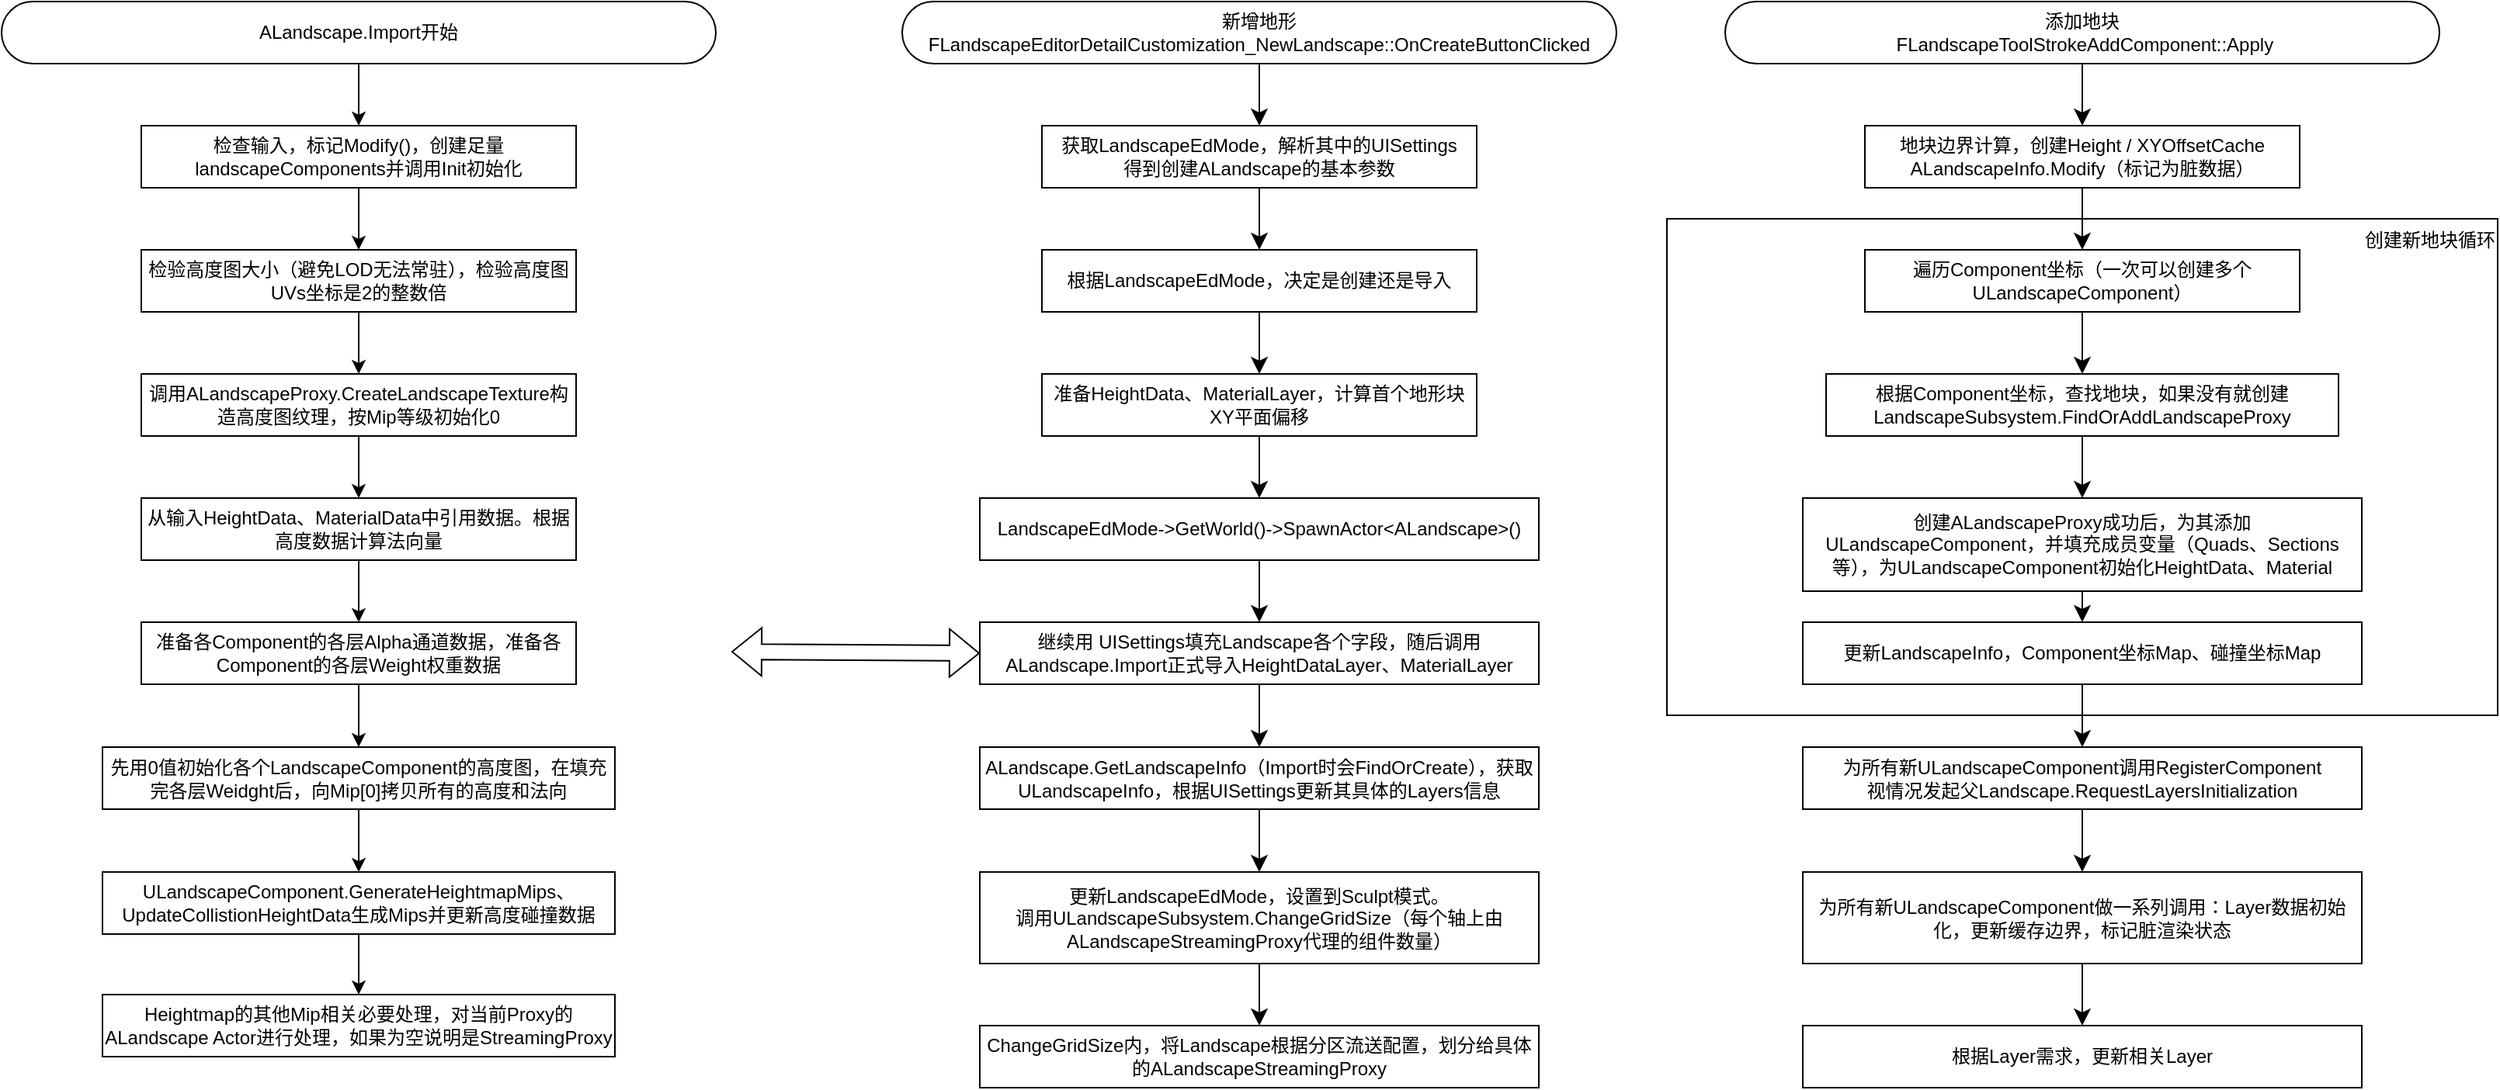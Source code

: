 <mxfile version="15.3.5" type="device"><diagram id="cqh3p-aGzgF9YZPd7T_c" name="第 1 页"><mxGraphModel dx="1596" dy="2154" grid="1" gridSize="10" guides="1" tooltips="1" connect="1" arrows="1" fold="1" page="1" pageScale="1" pageWidth="827" pageHeight="1169" math="0" shadow="0"><root><mxCell id="0"/><mxCell id="1" parent="0"/><mxCell id="Fi4fvdAmUHfG9d5E_g_T-43" value="创建新地块循环" style="rounded=0;whiteSpace=wrap;html=1;hachureGap=4;pointerEvents=0;verticalAlign=top;align=right;" parent="1" vertex="1"><mxGeometry x="612.5" y="220" width="535" height="320" as="geometry"/></mxCell><mxCell id="Fi4fvdAmUHfG9d5E_g_T-4" style="edgeStyle=none;curved=1;rounded=0;orthogonalLoop=1;jettySize=auto;html=1;exitX=0.5;exitY=1;exitDx=0;exitDy=0;endArrow=classic;startSize=8;endSize=8;sourcePerimeterSpacing=8;targetPerimeterSpacing=8;endFill=1;entryX=0.5;entryY=0;entryDx=0;entryDy=0;" parent="1" source="Fi4fvdAmUHfG9d5E_g_T-2" target="Fi4fvdAmUHfG9d5E_g_T-5" edge="1"><mxGeometry relative="1" as="geometry"><mxPoint x="350" y="180" as="targetPoint"/></mxGeometry></mxCell><mxCell id="Fi4fvdAmUHfG9d5E_g_T-2" value="新增地形 FLandscapeEditorDetailCustomization_NewLandscape::OnCreateButtonClicked" style="rounded=1;whiteSpace=wrap;html=1;hachureGap=4;pointerEvents=0;arcSize=50;" parent="1" vertex="1"><mxGeometry x="120" y="80" width="460" height="40" as="geometry"/></mxCell><mxCell id="Fi4fvdAmUHfG9d5E_g_T-6" style="edgeStyle=none;curved=1;rounded=0;orthogonalLoop=1;jettySize=auto;html=1;exitX=0.5;exitY=1;exitDx=0;exitDy=0;endArrow=classic;endFill=1;startSize=8;endSize=8;sourcePerimeterSpacing=8;targetPerimeterSpacing=6;entryX=0.5;entryY=0;entryDx=0;entryDy=0;" parent="1" source="Fi4fvdAmUHfG9d5E_g_T-5" target="Fi4fvdAmUHfG9d5E_g_T-7" edge="1"><mxGeometry relative="1" as="geometry"><mxPoint x="350" y="300" as="targetPoint"/></mxGeometry></mxCell><mxCell id="Fi4fvdAmUHfG9d5E_g_T-5" value="获取LandscapeEdMode，解析其中的UISettings&lt;br&gt;得到创建ALandscape的基本参数" style="rounded=0;whiteSpace=wrap;html=1;hachureGap=4;pointerEvents=0;" parent="1" vertex="1"><mxGeometry x="210" y="160" width="280" height="40" as="geometry"/></mxCell><mxCell id="Fi4fvdAmUHfG9d5E_g_T-9" style="edgeStyle=none;curved=1;rounded=0;orthogonalLoop=1;jettySize=auto;html=1;exitX=0.5;exitY=1;exitDx=0;exitDy=0;endArrow=classic;endFill=1;startSize=8;endSize=8;sourcePerimeterSpacing=8;targetPerimeterSpacing=6;entryX=0.5;entryY=0;entryDx=0;entryDy=0;" parent="1" source="Fi4fvdAmUHfG9d5E_g_T-7" target="Fi4fvdAmUHfG9d5E_g_T-10" edge="1"><mxGeometry relative="1" as="geometry"><mxPoint x="350" y="410" as="targetPoint"/></mxGeometry></mxCell><mxCell id="Fi4fvdAmUHfG9d5E_g_T-7" value="根据LandscapeEdMode，决定是创建还是导入" style="rounded=0;whiteSpace=wrap;html=1;hachureGap=4;pointerEvents=0;" parent="1" vertex="1"><mxGeometry x="210" y="240" width="280" height="40" as="geometry"/></mxCell><mxCell id="Fi4fvdAmUHfG9d5E_g_T-11" style="edgeStyle=none;curved=1;rounded=0;orthogonalLoop=1;jettySize=auto;html=1;exitX=0.5;exitY=1;exitDx=0;exitDy=0;endArrow=classic;endFill=1;startSize=8;endSize=8;sourcePerimeterSpacing=8;targetPerimeterSpacing=6;entryX=0.5;entryY=0;entryDx=0;entryDy=0;" parent="1" source="Fi4fvdAmUHfG9d5E_g_T-10" target="Fi4fvdAmUHfG9d5E_g_T-12" edge="1"><mxGeometry relative="1" as="geometry"><mxPoint x="350" y="400" as="targetPoint"/></mxGeometry></mxCell><mxCell id="Fi4fvdAmUHfG9d5E_g_T-10" value="准备HeightData、MaterialLayer，计算首个地形块XY平面偏移" style="rounded=0;whiteSpace=wrap;html=1;hachureGap=4;pointerEvents=0;" parent="1" vertex="1"><mxGeometry x="210" y="320" width="280" height="40" as="geometry"/></mxCell><mxCell id="Fi4fvdAmUHfG9d5E_g_T-13" style="edgeStyle=none;curved=1;rounded=0;orthogonalLoop=1;jettySize=auto;html=1;exitX=0.5;exitY=1;exitDx=0;exitDy=0;endArrow=classic;endFill=1;startSize=8;endSize=8;sourcePerimeterSpacing=8;targetPerimeterSpacing=6;entryX=0.5;entryY=0;entryDx=0;entryDy=0;" parent="1" source="Fi4fvdAmUHfG9d5E_g_T-12" target="Fi4fvdAmUHfG9d5E_g_T-14" edge="1"><mxGeometry relative="1" as="geometry"><mxPoint x="350" y="480" as="targetPoint"/></mxGeometry></mxCell><mxCell id="Fi4fvdAmUHfG9d5E_g_T-12" value="LandscapeEdMode-&amp;gt;GetWorld()-&amp;gt;SpawnActor&amp;lt;ALandscape&amp;gt;()" style="rounded=0;whiteSpace=wrap;html=1;hachureGap=4;pointerEvents=0;" parent="1" vertex="1"><mxGeometry x="170" y="400" width="360" height="40" as="geometry"/></mxCell><mxCell id="Fi4fvdAmUHfG9d5E_g_T-15" style="edgeStyle=none;curved=1;rounded=0;orthogonalLoop=1;jettySize=auto;html=1;exitX=0.5;exitY=1;exitDx=0;exitDy=0;endArrow=classic;endFill=1;startSize=8;endSize=8;sourcePerimeterSpacing=8;targetPerimeterSpacing=6;entryX=0.5;entryY=0;entryDx=0;entryDy=0;" parent="1" source="Fi4fvdAmUHfG9d5E_g_T-14" target="Fi4fvdAmUHfG9d5E_g_T-16" edge="1"><mxGeometry relative="1" as="geometry"><mxPoint x="350" y="560" as="targetPoint"/></mxGeometry></mxCell><mxCell id="g24H5U7QorZ3IvWtZcpn-2" style="edgeStyle=none;curved=1;rounded=0;orthogonalLoop=1;jettySize=auto;html=1;exitX=0;exitY=0.5;exitDx=0;exitDy=0;endArrow=open;sourcePerimeterSpacing=8;targetPerimeterSpacing=8;shape=flexArrow;startArrow=block;" edge="1" parent="1" source="Fi4fvdAmUHfG9d5E_g_T-14"><mxGeometry relative="1" as="geometry"><mxPoint x="10" y="499" as="targetPoint"/></mxGeometry></mxCell><mxCell id="Fi4fvdAmUHfG9d5E_g_T-14" value="继续用 UISettings填充Landscape各个字段，随后调用ALandscape.Import正式导入HeightDataLayer、MaterialLayer" style="rounded=0;whiteSpace=wrap;html=1;hachureGap=4;pointerEvents=0;" parent="1" vertex="1"><mxGeometry x="170" y="480" width="360" height="40" as="geometry"/></mxCell><mxCell id="Fi4fvdAmUHfG9d5E_g_T-16" value="ALandscape.GetLandscapeInfo（Import时会FindOrCreate），获取ULandscapeInfo，根据UISettings更新其具体的Layers信息" style="rounded=0;whiteSpace=wrap;html=1;hachureGap=4;pointerEvents=0;" parent="1" vertex="1"><mxGeometry x="170" y="560.5" width="360" height="40" as="geometry"/></mxCell><mxCell id="Fi4fvdAmUHfG9d5E_g_T-17" style="edgeStyle=none;curved=1;rounded=0;orthogonalLoop=1;jettySize=auto;html=1;endArrow=classic;endFill=1;startSize=8;endSize=8;sourcePerimeterSpacing=8;targetPerimeterSpacing=6;entryX=0.5;entryY=0;entryDx=0;entryDy=0;exitX=0.5;exitY=1;exitDx=0;exitDy=0;" parent="1" source="Fi4fvdAmUHfG9d5E_g_T-16" target="Fi4fvdAmUHfG9d5E_g_T-18" edge="1"><mxGeometry relative="1" as="geometry"><mxPoint x="350" y="640.5" as="targetPoint"/><mxPoint x="350" y="600.5" as="sourcePoint"/></mxGeometry></mxCell><mxCell id="Fi4fvdAmUHfG9d5E_g_T-24" style="edgeStyle=none;curved=1;rounded=0;orthogonalLoop=1;jettySize=auto;html=1;exitX=0.5;exitY=1;exitDx=0;exitDy=0;entryX=0.5;entryY=0;entryDx=0;entryDy=0;endArrow=classic;endFill=1;startSize=8;endSize=8;sourcePerimeterSpacing=8;targetPerimeterSpacing=6;" parent="1" source="Fi4fvdAmUHfG9d5E_g_T-18" target="Fi4fvdAmUHfG9d5E_g_T-22" edge="1"><mxGeometry relative="1" as="geometry"/></mxCell><mxCell id="Fi4fvdAmUHfG9d5E_g_T-18" value="更新LandscapeEdMode，设置到Sculpt模式。&lt;br&gt;调用ULandscapeSubsystem.ChangeGridSize（每个轴上由ALandscapeStreamingProxy代理的组件数量）" style="rounded=0;whiteSpace=wrap;html=1;hachureGap=4;pointerEvents=0;" parent="1" vertex="1"><mxGeometry x="170" y="641" width="360" height="59" as="geometry"/></mxCell><mxCell id="Fi4fvdAmUHfG9d5E_g_T-22" value="ChangeGridSize内，将Landscape根据分区流送配置，划分给具体的ALandscapeStreamingProxy" style="rounded=0;whiteSpace=wrap;html=1;hachureGap=4;pointerEvents=0;" parent="1" vertex="1"><mxGeometry x="170" y="740" width="360" height="40" as="geometry"/></mxCell><mxCell id="Fi4fvdAmUHfG9d5E_g_T-25" style="edgeStyle=none;curved=1;rounded=0;orthogonalLoop=1;jettySize=auto;html=1;exitX=0.5;exitY=1;exitDx=0;exitDy=0;endArrow=classic;startSize=8;endSize=8;sourcePerimeterSpacing=8;targetPerimeterSpacing=8;endFill=1;entryX=0.5;entryY=0;entryDx=0;entryDy=0;" parent="1" source="Fi4fvdAmUHfG9d5E_g_T-26" target="Fi4fvdAmUHfG9d5E_g_T-28" edge="1"><mxGeometry relative="1" as="geometry"><mxPoint x="880" y="180" as="targetPoint"/></mxGeometry></mxCell><mxCell id="Fi4fvdAmUHfG9d5E_g_T-26" value="添加地块&lt;br&gt;&amp;nbsp;FLandscapeToolStrokeAddComponent::Apply" style="rounded=1;whiteSpace=wrap;html=1;hachureGap=4;pointerEvents=0;arcSize=50;" parent="1" vertex="1"><mxGeometry x="650" y="80" width="460" height="40" as="geometry"/></mxCell><mxCell id="Fi4fvdAmUHfG9d5E_g_T-27" style="edgeStyle=none;curved=1;rounded=0;orthogonalLoop=1;jettySize=auto;html=1;exitX=0.5;exitY=1;exitDx=0;exitDy=0;endArrow=classic;endFill=1;startSize=8;endSize=8;sourcePerimeterSpacing=8;targetPerimeterSpacing=6;entryX=0.5;entryY=0;entryDx=0;entryDy=0;" parent="1" source="Fi4fvdAmUHfG9d5E_g_T-28" target="Fi4fvdAmUHfG9d5E_g_T-30" edge="1"><mxGeometry relative="1" as="geometry"><mxPoint x="880" y="300" as="targetPoint"/></mxGeometry></mxCell><mxCell id="Fi4fvdAmUHfG9d5E_g_T-28" value="地块边界计算，创建Height / XYOffsetCache&lt;br&gt;ALandscapeInfo.Modify（标记为脏数据）" style="rounded=0;whiteSpace=wrap;html=1;hachureGap=4;pointerEvents=0;" parent="1" vertex="1"><mxGeometry x="740" y="160" width="280" height="40" as="geometry"/></mxCell><mxCell id="Fi4fvdAmUHfG9d5E_g_T-29" style="edgeStyle=none;curved=1;rounded=0;orthogonalLoop=1;jettySize=auto;html=1;exitX=0.5;exitY=1;exitDx=0;exitDy=0;endArrow=classic;endFill=1;startSize=8;endSize=8;sourcePerimeterSpacing=8;targetPerimeterSpacing=6;entryX=0.5;entryY=0;entryDx=0;entryDy=0;" parent="1" source="Fi4fvdAmUHfG9d5E_g_T-30" target="Fi4fvdAmUHfG9d5E_g_T-32" edge="1"><mxGeometry relative="1" as="geometry"><mxPoint x="880" y="410" as="targetPoint"/></mxGeometry></mxCell><mxCell id="Fi4fvdAmUHfG9d5E_g_T-30" value="遍历Component坐标（一次可以创建多个ULandscapeComponent）" style="rounded=0;whiteSpace=wrap;html=1;hachureGap=4;pointerEvents=0;" parent="1" vertex="1"><mxGeometry x="740" y="240" width="280" height="40" as="geometry"/></mxCell><mxCell id="Fi4fvdAmUHfG9d5E_g_T-31" style="edgeStyle=none;curved=1;rounded=0;orthogonalLoop=1;jettySize=auto;html=1;exitX=0.5;exitY=1;exitDx=0;exitDy=0;endArrow=classic;endFill=1;startSize=8;endSize=8;sourcePerimeterSpacing=8;targetPerimeterSpacing=6;entryX=0.5;entryY=0;entryDx=0;entryDy=0;" parent="1" source="Fi4fvdAmUHfG9d5E_g_T-32" target="Fi4fvdAmUHfG9d5E_g_T-34" edge="1"><mxGeometry relative="1" as="geometry"><mxPoint x="880" y="400" as="targetPoint"/></mxGeometry></mxCell><mxCell id="Fi4fvdAmUHfG9d5E_g_T-32" value="根据Component坐标，查找地块，如果没有就创建&lt;br&gt;LandscapeSubsystem.FindOrAddLandscapeProxy" style="rounded=0;whiteSpace=wrap;html=1;hachureGap=4;pointerEvents=0;" parent="1" vertex="1"><mxGeometry x="715" y="320" width="330" height="40" as="geometry"/></mxCell><mxCell id="Fi4fvdAmUHfG9d5E_g_T-33" style="edgeStyle=none;curved=1;rounded=0;orthogonalLoop=1;jettySize=auto;html=1;exitX=0.5;exitY=1;exitDx=0;exitDy=0;endArrow=classic;endFill=1;startSize=8;endSize=8;sourcePerimeterSpacing=8;targetPerimeterSpacing=6;entryX=0.5;entryY=0;entryDx=0;entryDy=0;" parent="1" source="Fi4fvdAmUHfG9d5E_g_T-34" target="Fi4fvdAmUHfG9d5E_g_T-36" edge="1"><mxGeometry relative="1" as="geometry"><mxPoint x="880" y="480" as="targetPoint"/></mxGeometry></mxCell><mxCell id="Fi4fvdAmUHfG9d5E_g_T-34" value="创建ALandscapeProxy成功后，为其添加ULandscapeComponent，并填充成员变量（Quads、Sections等），为ULandscapeComponent初始化HeightData、Material" style="rounded=0;whiteSpace=wrap;html=1;hachureGap=4;pointerEvents=0;" parent="1" vertex="1"><mxGeometry x="700" y="400" width="360" height="60" as="geometry"/></mxCell><mxCell id="Fi4fvdAmUHfG9d5E_g_T-35" style="edgeStyle=none;curved=1;rounded=0;orthogonalLoop=1;jettySize=auto;html=1;exitX=0.5;exitY=1;exitDx=0;exitDy=0;endArrow=classic;endFill=1;startSize=8;endSize=8;sourcePerimeterSpacing=8;targetPerimeterSpacing=6;entryX=0.5;entryY=0;entryDx=0;entryDy=0;" parent="1" source="Fi4fvdAmUHfG9d5E_g_T-36" target="Fi4fvdAmUHfG9d5E_g_T-37" edge="1"><mxGeometry relative="1" as="geometry"><mxPoint x="880" y="560" as="targetPoint"/></mxGeometry></mxCell><mxCell id="Fi4fvdAmUHfG9d5E_g_T-36" value="更新LandscapeInfo，Component坐标Map、碰撞坐标Map" style="rounded=0;whiteSpace=wrap;html=1;hachureGap=4;pointerEvents=0;" parent="1" vertex="1"><mxGeometry x="700" y="480" width="360" height="40" as="geometry"/></mxCell><mxCell id="Fi4fvdAmUHfG9d5E_g_T-37" value="为所有新ULandscapeComponent调用RegisterComponent&lt;br&gt;视情况发起父Landscape.RequestLayersInitialization" style="rounded=0;whiteSpace=wrap;html=1;hachureGap=4;pointerEvents=0;" parent="1" vertex="1"><mxGeometry x="700" y="560.5" width="360" height="40" as="geometry"/></mxCell><mxCell id="Fi4fvdAmUHfG9d5E_g_T-38" style="edgeStyle=none;curved=1;rounded=0;orthogonalLoop=1;jettySize=auto;html=1;endArrow=classic;endFill=1;startSize=8;endSize=8;sourcePerimeterSpacing=8;targetPerimeterSpacing=6;entryX=0.5;entryY=0;entryDx=0;entryDy=0;exitX=0.5;exitY=1;exitDx=0;exitDy=0;" parent="1" source="Fi4fvdAmUHfG9d5E_g_T-37" target="Fi4fvdAmUHfG9d5E_g_T-40" edge="1"><mxGeometry relative="1" as="geometry"><mxPoint x="880" y="640.5" as="targetPoint"/><mxPoint x="880" y="600.5" as="sourcePoint"/></mxGeometry></mxCell><mxCell id="Fi4fvdAmUHfG9d5E_g_T-39" style="edgeStyle=none;curved=1;rounded=0;orthogonalLoop=1;jettySize=auto;html=1;exitX=0.5;exitY=1;exitDx=0;exitDy=0;entryX=0.5;entryY=0;entryDx=0;entryDy=0;endArrow=classic;endFill=1;startSize=8;endSize=8;sourcePerimeterSpacing=8;targetPerimeterSpacing=6;" parent="1" source="Fi4fvdAmUHfG9d5E_g_T-40" target="Fi4fvdAmUHfG9d5E_g_T-41" edge="1"><mxGeometry relative="1" as="geometry"/></mxCell><mxCell id="Fi4fvdAmUHfG9d5E_g_T-40" value="为所有新ULandscapeComponent做一系列调用：Layer数据初始化，更新缓存边界，标记脏渲染状态" style="rounded=0;whiteSpace=wrap;html=1;hachureGap=4;pointerEvents=0;" parent="1" vertex="1"><mxGeometry x="700" y="641" width="360" height="59" as="geometry"/></mxCell><mxCell id="Fi4fvdAmUHfG9d5E_g_T-41" value="根据Layer需求，更新相关Layer" style="rounded=0;whiteSpace=wrap;html=1;hachureGap=4;pointerEvents=0;" parent="1" vertex="1"><mxGeometry x="700" y="740" width="360" height="40" as="geometry"/></mxCell><mxCell id="g24H5U7QorZ3IvWtZcpn-9" style="edgeStyle=none;curved=1;rounded=0;orthogonalLoop=1;jettySize=auto;html=1;exitX=0.5;exitY=1;exitDx=0;exitDy=0;startArrow=none;startFill=0;endArrow=classic;sourcePerimeterSpacing=8;targetPerimeterSpacing=8;endFill=1;entryX=0.5;entryY=0;entryDx=0;entryDy=0;" edge="1" parent="1" source="g24H5U7QorZ3IvWtZcpn-4" target="g24H5U7QorZ3IvWtZcpn-10"><mxGeometry relative="1" as="geometry"><mxPoint x="-220" y="160" as="targetPoint"/></mxGeometry></mxCell><mxCell id="g24H5U7QorZ3IvWtZcpn-4" value="ALandscape.Import开始" style="rounded=1;whiteSpace=wrap;html=1;hachureGap=4;pointerEvents=0;arcSize=50;" vertex="1" parent="1"><mxGeometry x="-460" y="80" width="460" height="40" as="geometry"/></mxCell><mxCell id="g24H5U7QorZ3IvWtZcpn-11" style="edgeStyle=none;curved=1;rounded=0;orthogonalLoop=1;jettySize=auto;html=1;exitX=0.5;exitY=1;exitDx=0;exitDy=0;startArrow=none;startFill=0;endArrow=classic;endFill=1;sourcePerimeterSpacing=8;targetPerimeterSpacing=8;entryX=0.5;entryY=0;entryDx=0;entryDy=0;" edge="1" parent="1" source="g24H5U7QorZ3IvWtZcpn-10" target="g24H5U7QorZ3IvWtZcpn-12"><mxGeometry relative="1" as="geometry"><mxPoint x="-230" y="250" as="targetPoint"/></mxGeometry></mxCell><mxCell id="g24H5U7QorZ3IvWtZcpn-10" value="检查输入，标记Modify()，创建足量landscapeComponents并调用Init初始化" style="rounded=0;whiteSpace=wrap;html=1;hachureGap=4;pointerEvents=0;" vertex="1" parent="1"><mxGeometry x="-370" y="160" width="280" height="40" as="geometry"/></mxCell><mxCell id="g24H5U7QorZ3IvWtZcpn-13" style="edgeStyle=none;curved=1;rounded=0;orthogonalLoop=1;jettySize=auto;html=1;exitX=0.5;exitY=1;exitDx=0;exitDy=0;startArrow=none;startFill=0;endArrow=classic;endFill=1;sourcePerimeterSpacing=8;targetPerimeterSpacing=8;entryX=0.5;entryY=0;entryDx=0;entryDy=0;" edge="1" parent="1" source="g24H5U7QorZ3IvWtZcpn-12" target="g24H5U7QorZ3IvWtZcpn-14"><mxGeometry relative="1" as="geometry"><mxPoint x="-230" y="310" as="targetPoint"/></mxGeometry></mxCell><mxCell id="g24H5U7QorZ3IvWtZcpn-12" value="检验高度图大小（避免LOD无法常驻），检验高度图UVs坐标是2的整数倍" style="rounded=0;whiteSpace=wrap;html=1;hachureGap=4;pointerEvents=0;" vertex="1" parent="1"><mxGeometry x="-370" y="240" width="280" height="40" as="geometry"/></mxCell><mxCell id="g24H5U7QorZ3IvWtZcpn-15" style="edgeStyle=none;curved=1;rounded=0;orthogonalLoop=1;jettySize=auto;html=1;exitX=0.5;exitY=1;exitDx=0;exitDy=0;startArrow=none;startFill=0;endArrow=classic;endFill=1;sourcePerimeterSpacing=8;targetPerimeterSpacing=8;entryX=0.5;entryY=0;entryDx=0;entryDy=0;" edge="1" parent="1" source="g24H5U7QorZ3IvWtZcpn-14" target="g24H5U7QorZ3IvWtZcpn-16"><mxGeometry relative="1" as="geometry"><mxPoint x="-230" y="400" as="targetPoint"/></mxGeometry></mxCell><mxCell id="g24H5U7QorZ3IvWtZcpn-14" value="调用ALandscapeProxy.CreateLandscapeTexture构造高度图纹理，按Mip等级初始化0" style="rounded=0;whiteSpace=wrap;html=1;hachureGap=4;pointerEvents=0;" vertex="1" parent="1"><mxGeometry x="-370" y="320" width="280" height="40" as="geometry"/></mxCell><mxCell id="g24H5U7QorZ3IvWtZcpn-17" style="edgeStyle=none;curved=1;rounded=0;orthogonalLoop=1;jettySize=auto;html=1;exitX=0.5;exitY=1;exitDx=0;exitDy=0;startArrow=none;startFill=0;endArrow=classic;endFill=1;sourcePerimeterSpacing=8;targetPerimeterSpacing=8;entryX=0.5;entryY=0;entryDx=0;entryDy=0;" edge="1" parent="1" source="g24H5U7QorZ3IvWtZcpn-16" target="g24H5U7QorZ3IvWtZcpn-18"><mxGeometry relative="1" as="geometry"><mxPoint x="-230" y="480" as="targetPoint"/></mxGeometry></mxCell><mxCell id="g24H5U7QorZ3IvWtZcpn-16" value="从输入HeightData、MaterialData中引用数据。根据高度数据计算法向量" style="rounded=0;whiteSpace=wrap;html=1;hachureGap=4;pointerEvents=0;" vertex="1" parent="1"><mxGeometry x="-370" y="400" width="280" height="40" as="geometry"/></mxCell><mxCell id="g24H5U7QorZ3IvWtZcpn-19" style="edgeStyle=none;curved=1;rounded=0;orthogonalLoop=1;jettySize=auto;html=1;exitX=0.5;exitY=1;exitDx=0;exitDy=0;startArrow=none;startFill=0;endArrow=classic;endFill=1;sourcePerimeterSpacing=8;targetPerimeterSpacing=8;entryX=0.5;entryY=0;entryDx=0;entryDy=0;" edge="1" parent="1" source="g24H5U7QorZ3IvWtZcpn-18" target="g24H5U7QorZ3IvWtZcpn-20"><mxGeometry relative="1" as="geometry"><mxPoint x="-230" y="560" as="targetPoint"/></mxGeometry></mxCell><mxCell id="g24H5U7QorZ3IvWtZcpn-18" value="准备各Component的各层Alpha通道数据，准备各Component的各层Weight权重数据" style="rounded=0;whiteSpace=wrap;html=1;hachureGap=4;pointerEvents=0;" vertex="1" parent="1"><mxGeometry x="-370" y="480" width="280" height="40" as="geometry"/></mxCell><mxCell id="g24H5U7QorZ3IvWtZcpn-21" style="edgeStyle=none;curved=1;rounded=0;orthogonalLoop=1;jettySize=auto;html=1;exitX=0.5;exitY=1;exitDx=0;exitDy=0;startArrow=none;startFill=0;endArrow=classic;endFill=1;sourcePerimeterSpacing=8;targetPerimeterSpacing=8;entryX=0.5;entryY=0;entryDx=0;entryDy=0;" edge="1" parent="1" source="g24H5U7QorZ3IvWtZcpn-20" target="g24H5U7QorZ3IvWtZcpn-22"><mxGeometry relative="1" as="geometry"><mxPoint x="-230" y="650" as="targetPoint"/></mxGeometry></mxCell><mxCell id="g24H5U7QorZ3IvWtZcpn-20" value="先用0值初始化各个LandscapeComponent的高度图，在填充完各层Weidght后，向Mip[0]拷贝所有的高度和法向" style="rounded=0;whiteSpace=wrap;html=1;hachureGap=4;pointerEvents=0;" vertex="1" parent="1"><mxGeometry x="-395" y="560.5" width="330" height="40" as="geometry"/></mxCell><mxCell id="g24H5U7QorZ3IvWtZcpn-23" style="edgeStyle=none;curved=1;rounded=0;orthogonalLoop=1;jettySize=auto;html=1;exitX=0.5;exitY=1;exitDx=0;exitDy=0;startArrow=none;startFill=0;endArrow=classic;endFill=1;sourcePerimeterSpacing=8;targetPerimeterSpacing=8;entryX=0.5;entryY=0;entryDx=0;entryDy=0;" edge="1" parent="1" source="g24H5U7QorZ3IvWtZcpn-22" target="g24H5U7QorZ3IvWtZcpn-24"><mxGeometry relative="1" as="geometry"><mxPoint x="-230" y="720" as="targetPoint"/></mxGeometry></mxCell><mxCell id="g24H5U7QorZ3IvWtZcpn-22" value="ULandscapeComponent.GenerateHeightmapMips、UpdateCollistionHeightData生成Mips并更新高度碰撞数据" style="rounded=0;whiteSpace=wrap;html=1;hachureGap=4;pointerEvents=0;" vertex="1" parent="1"><mxGeometry x="-395" y="641" width="330" height="40" as="geometry"/></mxCell><mxCell id="g24H5U7QorZ3IvWtZcpn-24" value="Heightmap的其他Mip相关必要处理，对当前Proxy的ALandscape Actor进行处理，如果为空说明是StreamingProxy" style="rounded=0;whiteSpace=wrap;html=1;hachureGap=4;pointerEvents=0;" vertex="1" parent="1"><mxGeometry x="-395" y="720" width="330" height="40" as="geometry"/></mxCell></root></mxGraphModel></diagram></mxfile>